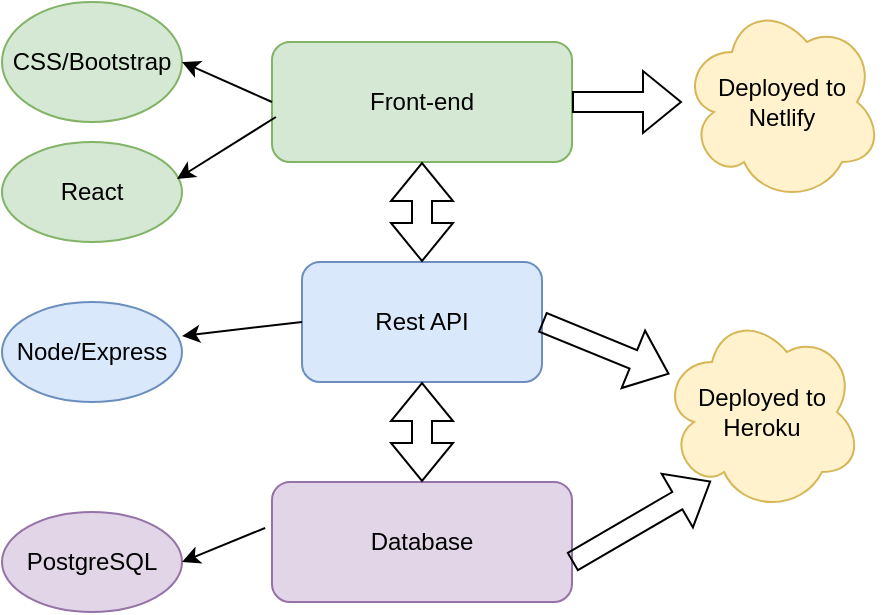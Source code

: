 <mxfile version="16.2.7" type="device"><diagram id="tc8gSxeU1hptDqLC_C3s" name="Page-1"><mxGraphModel dx="762" dy="407" grid="1" gridSize="10" guides="1" tooltips="1" connect="1" arrows="1" fold="1" page="1" pageScale="1" pageWidth="850" pageHeight="1100" math="0" shadow="0"><root><mxCell id="0"/><mxCell id="1" parent="0"/><mxCell id="pN0tPpWZGF4as-VrQ4qA-1" value="Front-end" style="rounded=1;whiteSpace=wrap;html=1;fillColor=#d5e8d4;strokeColor=#82b366;" vertex="1" parent="1"><mxGeometry x="325" y="40" width="150" height="60" as="geometry"/></mxCell><mxCell id="pN0tPpWZGF4as-VrQ4qA-2" value="Database" style="rounded=1;whiteSpace=wrap;html=1;fillColor=#e1d5e7;strokeColor=#9673a6;" vertex="1" parent="1"><mxGeometry x="325" y="260" width="150" height="60" as="geometry"/></mxCell><mxCell id="pN0tPpWZGF4as-VrQ4qA-3" value="Rest API" style="rounded=1;whiteSpace=wrap;html=1;fillColor=#dae8fc;strokeColor=#6c8ebf;" vertex="1" parent="1"><mxGeometry x="340" y="150" width="120" height="60" as="geometry"/></mxCell><mxCell id="pN0tPpWZGF4as-VrQ4qA-5" value="Node/Express" style="ellipse;whiteSpace=wrap;html=1;fillColor=#dae8fc;strokeColor=#6c8ebf;" vertex="1" parent="1"><mxGeometry x="190" y="170" width="90" height="50" as="geometry"/></mxCell><mxCell id="pN0tPpWZGF4as-VrQ4qA-7" value="PostgreSQL" style="ellipse;whiteSpace=wrap;html=1;fillColor=#e1d5e7;strokeColor=#9673a6;" vertex="1" parent="1"><mxGeometry x="190" y="275" width="90" height="50" as="geometry"/></mxCell><mxCell id="pN0tPpWZGF4as-VrQ4qA-8" value="Deployed to Heroku" style="ellipse;shape=cloud;whiteSpace=wrap;html=1;fillColor=#fff2cc;strokeColor=#d6b656;" vertex="1" parent="1"><mxGeometry x="520" y="175" width="100" height="100" as="geometry"/></mxCell><mxCell id="pN0tPpWZGF4as-VrQ4qA-9" value="Deployed to Netlify" style="ellipse;shape=cloud;whiteSpace=wrap;html=1;fillColor=#fff2cc;strokeColor=#d6b656;" vertex="1" parent="1"><mxGeometry x="530" y="20" width="100" height="100" as="geometry"/></mxCell><mxCell id="pN0tPpWZGF4as-VrQ4qA-10" value="CSS/Bootstrap" style="ellipse;whiteSpace=wrap;html=1;fillColor=#d5e8d4;strokeColor=#82b366;" vertex="1" parent="1"><mxGeometry x="190" y="20" width="90" height="60" as="geometry"/></mxCell><mxCell id="pN0tPpWZGF4as-VrQ4qA-12" value="React" style="ellipse;whiteSpace=wrap;html=1;fillColor=#d5e8d4;strokeColor=#82b366;" vertex="1" parent="1"><mxGeometry x="190" y="90" width="90" height="50" as="geometry"/></mxCell><mxCell id="pN0tPpWZGF4as-VrQ4qA-13" value="" style="shape=flexArrow;endArrow=classic;html=1;rounded=0;exitX=1;exitY=0.5;exitDx=0;exitDy=0;" edge="1" parent="1" source="pN0tPpWZGF4as-VrQ4qA-3" target="pN0tPpWZGF4as-VrQ4qA-8"><mxGeometry width="50" height="50" relative="1" as="geometry"><mxPoint x="475" y="190" as="sourcePoint"/><mxPoint x="525" y="140" as="targetPoint"/></mxGeometry></mxCell><mxCell id="pN0tPpWZGF4as-VrQ4qA-14" value="" style="shape=flexArrow;endArrow=classic;html=1;rounded=0;exitX=1;exitY=0.667;exitDx=0;exitDy=0;exitPerimeter=0;entryX=0.245;entryY=0.845;entryDx=0;entryDy=0;entryPerimeter=0;" edge="1" parent="1" source="pN0tPpWZGF4as-VrQ4qA-2" target="pN0tPpWZGF4as-VrQ4qA-8"><mxGeometry width="50" height="50" relative="1" as="geometry"><mxPoint x="480" y="310" as="sourcePoint"/><mxPoint x="530" y="260" as="targetPoint"/></mxGeometry></mxCell><mxCell id="pN0tPpWZGF4as-VrQ4qA-15" value="" style="shape=flexArrow;endArrow=classic;html=1;rounded=0;exitX=1;exitY=0.5;exitDx=0;exitDy=0;entryX=0;entryY=0.5;entryDx=0;entryDy=0;" edge="1" parent="1" source="pN0tPpWZGF4as-VrQ4qA-1" target="pN0tPpWZGF4as-VrQ4qA-9"><mxGeometry width="50" height="50" relative="1" as="geometry"><mxPoint x="460" y="130" as="sourcePoint"/><mxPoint x="510" y="80" as="targetPoint"/></mxGeometry></mxCell><mxCell id="pN0tPpWZGF4as-VrQ4qA-17" value="" style="shape=flexArrow;endArrow=classic;startArrow=classic;html=1;rounded=0;entryX=0.5;entryY=1;entryDx=0;entryDy=0;" edge="1" parent="1" source="pN0tPpWZGF4as-VrQ4qA-3" target="pN0tPpWZGF4as-VrQ4qA-1"><mxGeometry width="100" height="100" relative="1" as="geometry"><mxPoint x="340" y="240" as="sourcePoint"/><mxPoint x="440" y="140" as="targetPoint"/></mxGeometry></mxCell><mxCell id="pN0tPpWZGF4as-VrQ4qA-18" value="" style="shape=flexArrow;endArrow=classic;startArrow=classic;html=1;rounded=0;entryX=0.5;entryY=1;entryDx=0;entryDy=0;" edge="1" parent="1" source="pN0tPpWZGF4as-VrQ4qA-2" target="pN0tPpWZGF4as-VrQ4qA-3"><mxGeometry width="100" height="100" relative="1" as="geometry"><mxPoint x="340" y="240" as="sourcePoint"/><mxPoint x="440" y="140" as="targetPoint"/></mxGeometry></mxCell><mxCell id="pN0tPpWZGF4as-VrQ4qA-21" value="" style="endArrow=classic;html=1;rounded=0;entryX=1;entryY=0.34;entryDx=0;entryDy=0;entryPerimeter=0;exitX=0;exitY=0.5;exitDx=0;exitDy=0;" edge="1" parent="1" source="pN0tPpWZGF4as-VrQ4qA-3" target="pN0tPpWZGF4as-VrQ4qA-5"><mxGeometry width="50" height="50" relative="1" as="geometry"><mxPoint x="370" y="220" as="sourcePoint"/><mxPoint x="420" y="170" as="targetPoint"/></mxGeometry></mxCell><mxCell id="pN0tPpWZGF4as-VrQ4qA-22" value="" style="endArrow=classic;html=1;rounded=0;entryX=1;entryY=0.5;entryDx=0;entryDy=0;exitX=0;exitY=0.5;exitDx=0;exitDy=0;" edge="1" parent="1" source="pN0tPpWZGF4as-VrQ4qA-1" target="pN0tPpWZGF4as-VrQ4qA-10"><mxGeometry width="50" height="50" relative="1" as="geometry"><mxPoint x="370" y="220" as="sourcePoint"/><mxPoint x="420" y="170" as="targetPoint"/></mxGeometry></mxCell><mxCell id="pN0tPpWZGF4as-VrQ4qA-23" value="" style="endArrow=classic;html=1;rounded=0;entryX=0.972;entryY=0.37;entryDx=0;entryDy=0;entryPerimeter=0;exitX=0.013;exitY=0.625;exitDx=0;exitDy=0;exitPerimeter=0;" edge="1" parent="1" source="pN0tPpWZGF4as-VrQ4qA-1" target="pN0tPpWZGF4as-VrQ4qA-12"><mxGeometry width="50" height="50" relative="1" as="geometry"><mxPoint x="370" y="220" as="sourcePoint"/><mxPoint x="420" y="170" as="targetPoint"/></mxGeometry></mxCell><mxCell id="pN0tPpWZGF4as-VrQ4qA-24" value="" style="endArrow=classic;html=1;rounded=0;entryX=1;entryY=0.5;entryDx=0;entryDy=0;exitX=-0.023;exitY=0.383;exitDx=0;exitDy=0;exitPerimeter=0;" edge="1" parent="1" source="pN0tPpWZGF4as-VrQ4qA-2" target="pN0tPpWZGF4as-VrQ4qA-7"><mxGeometry width="50" height="50" relative="1" as="geometry"><mxPoint x="370" y="220" as="sourcePoint"/><mxPoint x="420" y="170" as="targetPoint"/></mxGeometry></mxCell></root></mxGraphModel></diagram></mxfile>